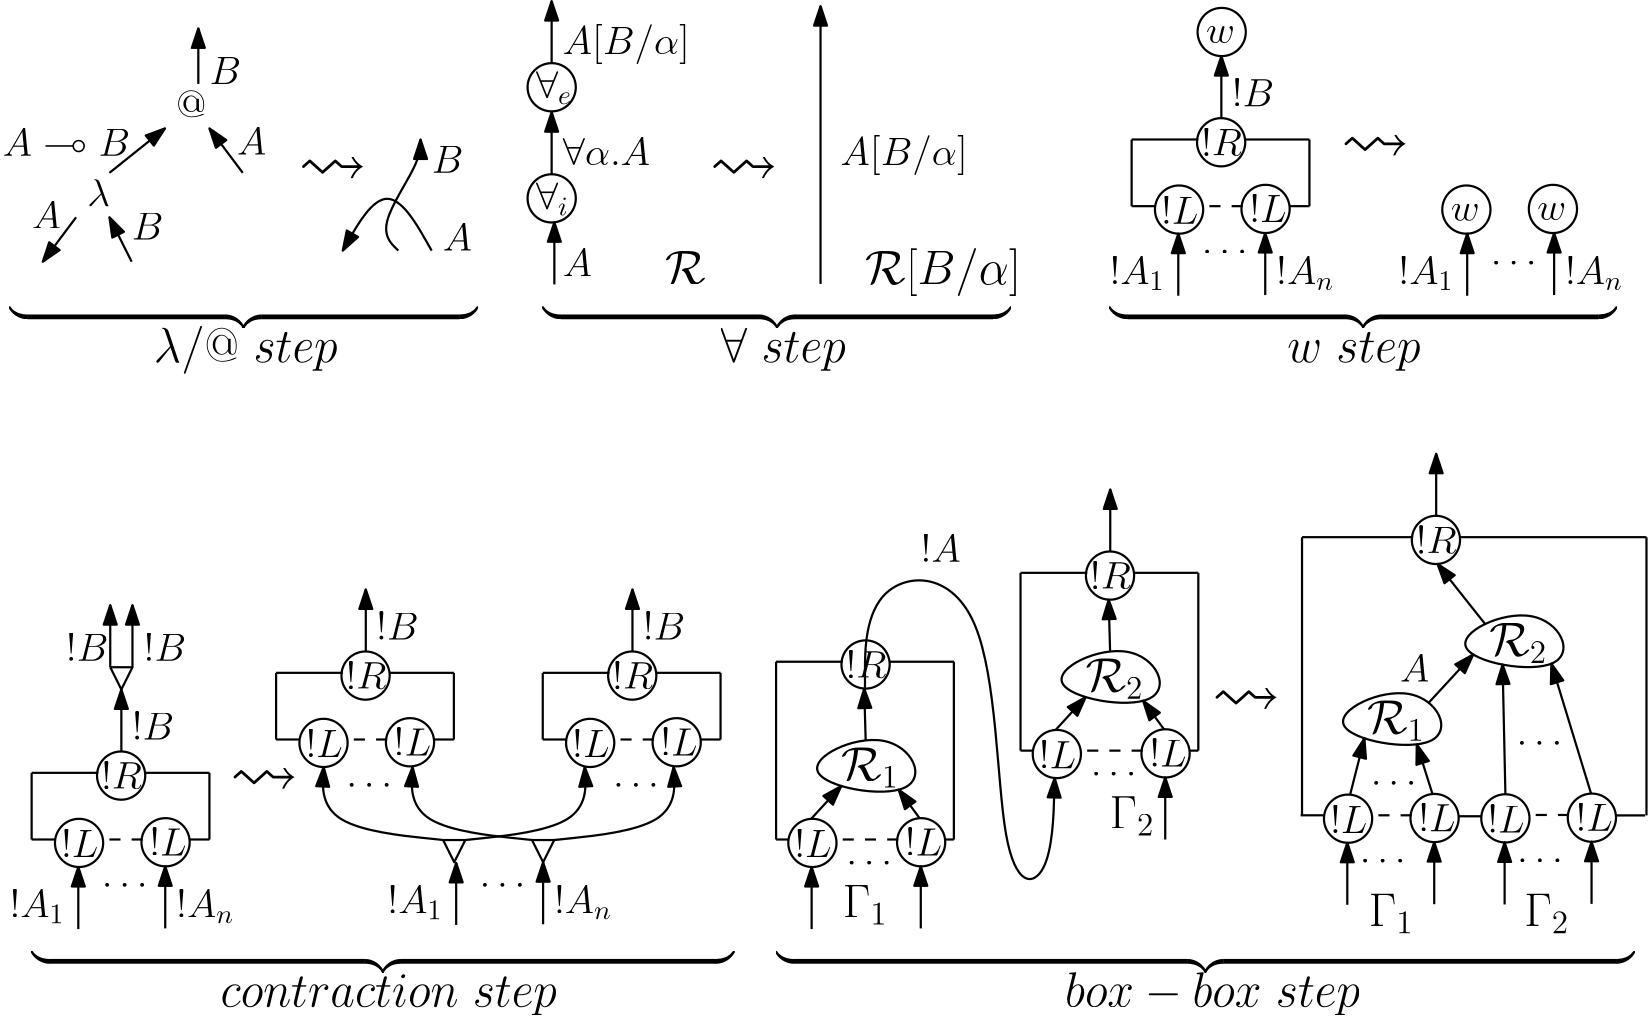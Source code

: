 <?xml version="1.0"?>
<!DOCTYPE ipe SYSTEM "ipe.dtd">
<ipe version="70010" creator="Ipe 7.0.10">
<info created="D:20100930141413" modified="D:20101007152542"/>
<preamble>\usepackage{amssymb}</preamble>
<ipestyle name="basic">
<symbol name="arrow/arc(spx)">
<path stroke="sym-stroke" fill="sym-stroke" pen="sym-pen">
0 0 m
-1 0.333 l
-1 -0.333 l
h
</path>
</symbol>
<symbol name="arrow/farc(spx)">
<path stroke="sym-stroke" fill="white" pen="sym-pen">
0 0 m
-1 0.333 l
-1 -0.333 l
h
</path>
</symbol>
<symbol name="mark/circle(sx)" transformations="translations">
<path fill="sym-stroke">
0.6 0 0 0.6 0 0 e
0.4 0 0 0.4 0 0 e
</path>
</symbol>
<symbol name="mark/disk(sx)" transformations="translations">
<path fill="sym-stroke">
0.6 0 0 0.6 0 0 e
</path>
</symbol>
<symbol name="mark/fdisk(sfx)" transformations="translations">
<group>
<path fill="sym-stroke" fillrule="eofill">
0.6 0 0 0.6 0 0 e
0.4 0 0 0.4 0 0 e
</path>
<path fill="sym-fill">
0.4 0 0 0.4 0 0 e
</path>
</group>
</symbol>
<symbol name="mark/box(sx)" transformations="translations">
<path fill="sym-stroke" fillrule="eofill">
-0.6 -0.6 m
0.6 -0.6 l
0.6 0.6 l
-0.6 0.6 l
h
-0.4 -0.4 m
0.4 -0.4 l
0.4 0.4 l
-0.4 0.4 l
h
</path>
</symbol>
<symbol name="mark/square(sx)" transformations="translations">
<path fill="sym-stroke">
-0.6 -0.6 m
0.6 -0.6 l
0.6 0.6 l
-0.6 0.6 l
h
</path>
</symbol>
<symbol name="mark/fsquare(sfx)" transformations="translations">
<group>
<path fill="sym-stroke" fillrule="eofill">
-0.6 -0.6 m
0.6 -0.6 l
0.6 0.6 l
-0.6 0.6 l
h
-0.4 -0.4 m
0.4 -0.4 l
0.4 0.4 l
-0.4 0.4 l
h
</path>
<path fill="sym-fill">
-0.4 -0.4 m
0.4 -0.4 l
0.4 0.4 l
-0.4 0.4 l
h
</path>
</group>
</symbol>
<symbol name="mark/cross(sx)" transformations="translations">
<group>
<path fill="sym-stroke">
-0.43 -0.57 m
0.57 0.43 l
0.43 0.57 l
-0.57 -0.43 l
h
</path>
<path fill="sym-stroke">
-0.43 0.57 m
0.57 -0.43 l
0.43 -0.57 l
-0.57 0.43 l
h
</path>
</group>
</symbol>
<symbol name="arrow/fnormal(spx)">
<path stroke="sym-stroke" fill="white" pen="sym-pen">
0 0 m
-1 0.333 l
-1 -0.333 l
h
</path>
</symbol>
<symbol name="arrow/pointed(spx)">
<path stroke="sym-stroke" fill="sym-stroke" pen="sym-pen">
0 0 m
-1 0.333 l
-0.8 0 l
-1 -0.333 l
h
</path>
</symbol>
<symbol name="arrow/fpointed(spx)">
<path stroke="sym-stroke" fill="white" pen="sym-pen">
0 0 m
-1 0.333 l
-0.8 0 l
-1 -0.333 l
h
</path>
</symbol>
<symbol name="arrow/linear(spx)">
<path stroke="sym-stroke" pen="sym-pen">
-1 0.333 m
0 0 l
-1 -0.333 l
</path>
</symbol>
<symbol name="arrow/fdouble(spx)">
<path stroke="sym-stroke" fill="white" pen="sym-pen">
0 0 m
-1 0.333 l
-1 -0.333 l
h
-1 0 m
-2 0.333 l
-2 -0.333 l
h
</path>
</symbol>
<symbol name="arrow/double(spx)">
<path stroke="sym-stroke" fill="sym-stroke" pen="sym-pen">
0 0 m
-1 0.333 l
-1 -0.333 l
h
-1 0 m
-2 0.333 l
-2 -0.333 l
h
</path>
</symbol>
<pen name="heavier" value="0.8"/>
<pen name="fat" value="1.2"/>
<pen name="ultrafat" value="2"/>
<symbolsize name="large" value="5"/>
<symbolsize name="small" value="2"/>
<symbolsize name="tiny" value="1.1"/>
<arrowsize name="large" value="10"/>
<arrowsize name="small" value="5"/>
<arrowsize name="tiny" value="3"/>
<color name="red" value="1 0 0"/>
<color name="green" value="0 1 0"/>
<color name="blue" value="0 0 1"/>
<color name="yellow" value="1 1 0"/>
<color name="orange" value="1 0.647 0"/>
<color name="gold" value="1 0.843 0"/>
<color name="purple" value="0.627 0.125 0.941"/>
<color name="gray" value="0.745"/>
<color name="brown" value="0.647 0.165 0.165"/>
<color name="navy" value="0 0 0.502"/>
<color name="pink" value="1 0.753 0.796"/>
<color name="seagreen" value="0.18 0.545 0.341"/>
<color name="turquoise" value="0.251 0.878 0.816"/>
<color name="violet" value="0.933 0.51 0.933"/>
<color name="darkblue" value="0 0 0.545"/>
<color name="darkcyan" value="0 0.545 0.545"/>
<color name="darkgray" value="0.663"/>
<color name="darkgreen" value="0 0.392 0"/>
<color name="darkmagenta" value="0.545 0 0.545"/>
<color name="darkorange" value="1 0.549 0"/>
<color name="darkred" value="0.545 0 0"/>
<color name="lightblue" value="0.678 0.847 0.902"/>
<color name="lightcyan" value="0.878 1 1"/>
<color name="lightgray" value="0.827"/>
<color name="lightgreen" value="0.565 0.933 0.565"/>
<color name="lightyellow" value="1 1 0.878"/>
<dashstyle name="dashed" value="[4] 0"/>
<dashstyle name="dotted" value="[1 3] 0"/>
<dashstyle name="dash dotted" value="[4 2 1 2] 0"/>
<dashstyle name="dash dot dotted" value="[4 2 1 2 1 2] 0"/>
<textsize name="large" value="\large"/>
<textsize name="Large" value="\Large"/>
<textsize name="LARGE" value="\LARGE"/>
<textsize name="huge" value="\huge"/>
<textsize name="Huge" value="\Huge"/>
<textsize name="small" value="\small"/>
<textsize name="footnote" value="\footnotesize"/>
<textsize name="tiny" value="\tiny"/>
<textstyle name="center" begin="\begin{center}" end="\end{center}"/>
<textstyle name="itemize" begin="\begin{itemize}" end="\end{itemize}"/>
<textstyle name="item" begin="\begin{itemize}\item{}" end="\end{itemize}"/>
<gridsize name="4 pts" value="4"/>
<gridsize name="8 pts (~3 mm)" value="8"/>
<gridsize name="16 pts (~6 mm)" value="16"/>
<gridsize name="32 pts (~12 mm)" value="32"/>
<gridsize name="10 pts (~3.5 mm)" value="10"/>
<gridsize name="20 pts (~7 mm)" value="20"/>
<gridsize name="14 pts (~5 mm)" value="14"/>
<gridsize name="28 pts (~10 mm)" value="28"/>
<gridsize name="56 pts (~20 mm)" value="56"/>
<anglesize name="90 deg" value="90"/>
<anglesize name="60 deg" value="60"/>
<anglesize name="45 deg" value="45"/>
<anglesize name="30 deg" value="30"/>
<anglesize name="22.5 deg" value="22.5"/>
<tiling name="falling" angle="-60" step="4" width="1"/>
<tiling name="rising" angle="30" step="4" width="1"/>
</ipestyle>
<page>
<layer name="alpha"/>
<view layers="alpha" active="alpha"/>
<text layer="alpha" matrix="1 0 0 1 -64 0" transformations="translations" pos="96 768" stroke="black" type="label" valign="baseline" size="Large">$\lambda$</text>
<text matrix="1 0 0 1 -64 0" transformations="translations" pos="128 800" stroke="black" type="label" valign="baseline" size="Large">$@$</text>
<path matrix="1 0 0 1 -64 0" stroke="black" pen="heavier" arrow="normal/normal">
104 780 m
124 796 l
</path>
<path matrix="1 0 0 1 -64 0" stroke="black" pen="heavier" arrow="normal/normal">
92 764 m
80 748 l
</path>
<path matrix="1 0 0 1 -64 0" stroke="black" pen="heavier" arrow="normal/normal">
112 748 m
104 764 l
</path>
<path matrix="1 0 0 1 -64 0" stroke="black" pen="heavier" arrow="normal/normal">
152 780 m
140 796 l
</path>
<path matrix="1 0 0 1 -64 0" stroke="black" pen="heavier" arrow="normal/normal">
136 812 m
136 832 l
</path>
<text matrix="1 0 0 1 -68 -8" transformations="translations" pos="144 820" stroke="black" type="label" valign="baseline" size="Large">$B$</text>
<text matrix="1 0 0 1 -64 0" transformations="translations" pos="76 760" stroke="black" type="label" valign="baseline" size="Large">$A$</text>
<text matrix="1 0 0 1 -74.394 26.141" transformations="translations" pos="76 760" stroke="black" type="label" valign="baseline" size="Large">$A\multimap B$</text>
<text matrix="1 0 0 1 -96 -64" transformations="translations" pos="144 820" stroke="black" type="label" valign="baseline" size="Large">$B$</text>
<text matrix="1 0 0 1 9.9291 26.572" transformations="translations" pos="76 760" stroke="black" type="label" valign="baseline" size="Large">$A$</text>
<text matrix="1 0 0 1 -4 -12" transformations="translations" pos="112 788" stroke="black" type="label" valign="baseline" size="Huge">$\leadsto$</text>
<path matrix="1 0 0 1 -12 0" stroke="black" pen="heavier" arrow="normal/normal">
168 752 m
152 780
136 752 s
</path>
<path matrix="1 0 0 1 -12 0" stroke="black" pen="heavier" arrow="normal/normal">
156 752 m
148 760
164 784
164 792 s
</path>
<text matrix="1 0 0 1 20 -20" transformations="translations" pos="140 772" stroke="black" type="label" valign="baseline" size="Large">$A$</text>
<text matrix="1 0 0 1 -12 4" transformations="translations" pos="168 776" stroke="black" type="label" valign="baseline" size="Large">$B$</text>
<text matrix="1 0 0 1 -80 -8" transformations="translations" pos="84 740" stroke="black" type="label" valign="baseline" size="Large">$\underbrace{\qquad \qquad \qquad \qquad \qquad \qquad}$</text>
<text matrix="1 0 0 1 0 -4" transformations="translations" pos="56 716" stroke="black" type="label" valign="baseline" size="LARGE">$\lambda / @\ step$</text>
<path matrix="1 0 0 1 -67.826 495.851" stroke="black" pen="heavier" arrow="normal/normal">
268 244 m
268 266.333 l
</path>
<path matrix="1 0 0 1 -132.788 410.81" stroke="black" pen="heavier">
8.67956 0 0 8.67956 332 360 e
</path>
<text matrix="1 0 0 1 -138.452 406.809" transformations="translations" pos="332 360" stroke="black" type="label" valign="baseline" size="Large">$\forall_i$</text>
<path matrix="1 0 0 1 -68.803 535.49" stroke="black" pen="heavier" arrow="normal/normal">
268 244 m
268 266.333 l
</path>
<text matrix="1 0 0 1 -136.788 406.81" transformations="translations" pos="340 376" stroke="black" type="label" valign="baseline" size="Large">$\forall \alpha. A$</text>
<text matrix="1 0 0 1 -136.788 406.81" transformations="translations" pos="340 336" stroke="black" type="label" valign="baseline" size="Large">$A$</text>
<path matrix="1 0 0 1 -132.788 450.81" stroke="black" pen="heavier">
8.67956 0 0 8.67956 332 360 e
</path>
<text matrix="1 0 0 1 -138.452 446.809" transformations="translations" pos="332 360" stroke="black" type="label" valign="baseline" size="Large">$\forall_e$</text>
<path matrix="1 0 0 1 -68.803 575.49" stroke="black" pen="heavier" arrow="normal/normal">
268 244 m
268 266.333 l
</path>
<text matrix="1 0 0 1 -136.788 446.81" transformations="translations" pos="340 376" stroke="black" type="label" valign="baseline" size="Large">$A[B/\alpha]$</text>
<text matrix="1 0 0 1 144 -12" transformations="translations" pos="112 788" stroke="black" type="label" valign="baseline" size="Huge">$\leadsto$</text>
<path matrix="1 0 0 1 -8 20" stroke="black" pen="heavier" arrow="normal/normal">
304 720 m
304 820 l
</path>
<text matrix="1 0 0 1 -36.788 406.81" transformations="translations" pos="340 376" stroke="black" type="label" valign="baseline" size="Large">$A[B/\alpha]$</text>
<text matrix="1 0 0 1 -24 -4" transformations="translations" pos="264 744" stroke="black" type="label" valign="baseline" size="LARGE">$\mathcal R$</text>
<text matrix="1 0 0 1 48 -4" transformations="translations" pos="264 744" stroke="black" type="label" valign="baseline" size="LARGE">${\mathcal R}[B/\alpha]$</text>
<text matrix="1 0 0 1 112 -8" transformations="translations" pos="84 740" stroke="black" type="label" valign="baseline" size="Large">$\underbrace{\qquad \qquad \qquad \qquad \qquad \qquad}$</text>
<text matrix="1 0 0 1 -36 -4" transformations="translations" pos="296 716" stroke="black" type="label" valign="baseline" size="LARGE">$\forall\ step$</text>
<path matrix="1 0 0 1 108.212 431.01" stroke="black" pen="heavier">
8.67956 0 0 8.67956 332 360 e
</path>
<text matrix="1 0 0 1 100.945 426.066" transformations="translations" pos="332 360" stroke="black" type="label" valign="baseline" size="Large">$!R$</text>
<path matrix="1 0 0 1 93.071 406.772" stroke="black" pen="heavier">
8.67956 0 0 8.67956 332 360 e
</path>
<text matrix="1 0 0 1 86.549 401.668" transformations="translations" pos="332 360" stroke="black" type="label" valign="baseline" size="Large">$!L$</text>
<path matrix="1 0 0 1 124.212 407.01" stroke="black" pen="heavier">
8.67956 0 0 8.67956 332 360 e
</path>
<text matrix="1 0 0 1 118.303 402.274" transformations="translations" pos="332 360" stroke="black" type="label" valign="baseline" size="Large">$!L$</text>
<path matrix="1 0 0 0.375 136 594" stroke="black" pen="heavier">
336 464 m
336 528 l
336 528 l
336 528 l
</path>
<path matrix="1 0 0 0.375 168 594" stroke="black" pen="heavier">
240 528 m
240 464 l
</path>
<path matrix="0.6 0 0 1 264 264" stroke="black" pen="heavier">
240 528 m
280 528 l
</path>
<path matrix="0.580276 0 0 -39.3073 277.027 21546.25" stroke="black" pen="heavier">
296 528 m
336 528 l
</path>
<path matrix="0.357096 0 0 1 352.016 304" stroke="black" pen="heavier">
336 464 m
316 464 l
</path>
<path matrix="0.596911 0 0 1 268.917 304" stroke="black" dash="dashed" pen="heavier">
300 464 m
276 464 l
</path>
<path matrix="0.424328 0 0 1.16667 306.161 226.667" stroke="black" pen="heavier">
260 464 m
240 464 l
</path>
<path matrix="1 0 0 1 156.794 491.764" stroke="black" pen="heavier" arrow="normal/normal">
268 244 m
268 266.333 l
</path>
<path matrix="1 0 0 1 188.089 491.998" stroke="black" pen="heavier" arrow="normal/normal">
268 244 m
268 266.333 l
</path>
<text matrix="1 0 0 1 145.262 295.001" transformations="translations" pos="288 456" stroke="black" type="label" valign="baseline" size="Large">$\dots$</text>
<text matrix="1 0 0 1 132 316" transformations="translations" pos="268 424" stroke="black" type="label" valign="baseline" size="Large">$!A_1$</text>
<text matrix="1 0 0 1 152 316" transformations="translations" pos="308 424" stroke="black" type="label" valign="baseline" size="Large">$!A_n$</text>
<path matrix="1 0 0 1 172.292 555.689" stroke="black" pen="heavier" arrow="normal/normal">
268 244 m
268 266.333 l
</path>
<text matrix="1 0 0 1 148 260" transformations="translations" pos="296 544" stroke="black" type="label" valign="baseline" size="Large">$!B$</text>
<path matrix="1 0 0 1 108.415 470.701" stroke="black" pen="heavier">
8.67956 0 0 8.67956 332 360 e
</path>
<text matrix="1 0 0 1 102.751 466.7" transformations="translations" pos="332 360" stroke="black" type="label" valign="baseline" size="Large">$w$</text>
<path matrix="1 0 0 1 196.502 406.772" stroke="black" pen="heavier">
8.67956 0 0 8.67956 332 360 e
</path>
<text matrix="1 0 0 1 190.838 402.771" transformations="translations" pos="332 360" stroke="black" type="label" valign="baseline" size="Large">$w$</text>
<path matrix="1 0 0 1 260.794 491.764" stroke="black" pen="heavier" arrow="normal/normal">
268 244 m
268 266.333 l
</path>
<path matrix="1 0 0 1 292.089 491.998" stroke="black" pen="heavier" arrow="normal/normal">
268 244 m
268 266.333 l
</path>
<text matrix="1 0 0 1 249.262 291.001" transformations="translations" pos="288 456" stroke="black" type="label" valign="baseline" size="Large">$\dots$</text>
<text matrix="1 0 0 1 236 316" transformations="translations" pos="268 424" stroke="black" type="label" valign="baseline" size="Large">$!A_1$</text>
<text matrix="1 0 0 1 256 316" transformations="translations" pos="308 424" stroke="black" type="label" valign="baseline" size="Large">$!A_n$</text>
<path matrix="1 0 0 1 227.667 407" stroke="black" pen="heavier">
8.67956 0 0 8.67956 332 360 e
</path>
<text matrix="1 0 0 1 222.003 402.999" transformations="translations" pos="332 360" stroke="black" type="label" valign="baseline" size="Large">$w$</text>
<text matrix="1 0 0 1 371.288 -3.81737" transformations="translations" pos="112 788" stroke="black" type="label" valign="baseline" size="Huge">$\leadsto$</text>
<text matrix="1 0 0 1 316 -8" transformations="translations" pos="84 740" stroke="black" type="label" valign="baseline" size="Large">$\underbrace{\qquad \qquad \qquad \qquad \qquad \qquad \quad}$</text>
<text matrix="1 0 0 1 168 -4" transformations="translations" pos="296 716" stroke="black" type="label" valign="baseline" size="LARGE">$w\ step$</text>
<path matrix="1 0 0 1 -287.788 203.01" stroke="black" pen="heavier">
8.67956 0 0 8.67956 332 360 e
</path>
<text matrix="1 0 0 1 -295.055 198.066" transformations="translations" pos="332 360" stroke="black" type="label" valign="baseline" size="Large">$!R$</text>
<path matrix="1 0 0 1 -302.929 178.772" stroke="black" pen="heavier">
8.67956 0 0 8.67956 332 360 e
</path>
<text matrix="1 0 0 1 -309.451 173.668" transformations="translations" pos="332 360" stroke="black" type="label" valign="baseline" size="Large">$!L$</text>
<path matrix="1 0 0 1 -271.788 179.01" stroke="black" pen="heavier">
8.67956 0 0 8.67956 332 360 e
</path>
<text matrix="1 0 0 1 -277.697 174.274" transformations="translations" pos="332 360" stroke="black" type="label" valign="baseline" size="Large">$!L$</text>
<path matrix="1 0 0 0.375 -260 366" stroke="black" pen="heavier">
336 464 m
336 528 l
336 528 l
336 528 l
</path>
<path matrix="1 0 0 0.375 -228 366" stroke="black" pen="heavier">
240 528 m
240 464 l
</path>
<path matrix="0.6 0 0 1 -132 36" stroke="black" pen="heavier">
240 528 m
280 528 l
</path>
<path matrix="0.580276 0 0 -39.3073 -118.973 21318.25" stroke="black" pen="heavier">
296 528 m
336 528 l
</path>
<path matrix="0.357096 0 0 1 -43.984 76" stroke="black" pen="heavier">
336 464 m
316 464 l
</path>
<path matrix="0.596911 0 0 1 -127.083 76" stroke="black" dash="dashed" pen="heavier">
300 464 m
276 464 l
</path>
<path matrix="0.424328 0 0 1.16667 -89.839 -1.333" stroke="black" pen="heavier">
260 464 m
240 464 l
</path>
<path matrix="1 0 0 1 -239.206 263.764" stroke="black" pen="heavier" arrow="normal/normal">
268 244 m
268 266.333 l
</path>
<path matrix="1 0 0 1 -207.911 263.998" stroke="black" pen="heavier" arrow="normal/normal">
268 244 m
268 266.333 l
</path>
<text matrix="1 0 0 1 -250.738 67.001" transformations="translations" pos="288 456" stroke="black" type="label" valign="baseline" size="Large">$\dots$</text>
<text matrix="1 0 0 1 -264 88" transformations="translations" pos="268 424" stroke="black" type="label" valign="baseline" size="Large">$!A_1$</text>
<text matrix="1 0 0 1 -244 88" transformations="translations" pos="308 424" stroke="black" type="label" valign="baseline" size="Large">$!A_n$</text>
<path matrix="1 0 0 1 -223.708 327.689" stroke="black" pen="heavier" arrow="normal/normal">
268 244 m
268 266.333 l
</path>
<text matrix="1 0 0 1 -248 32" transformations="translations" pos="296 544" stroke="black" type="label" valign="baseline" size="Large">$!B$</text>
<text matrix="1 0 0 1 -28.712 -231.817" transformations="translations" pos="112 788" stroke="black" type="label" valign="baseline" size="Huge">$\leadsto$</text>
<path matrix="1 0 0 1 -51.708 122.022" stroke="black" pen="heavier">
92 480 m
100 480 l
96 472 l
92 480 l
</path>
<path matrix="1 0 0 1 -227.708 358.022" stroke="black" pen="heavier" arrow="normal/normal">
268 244 m
268 266.333 l
</path>
<path matrix="1 0 0 1 -219.708 358.022" stroke="black" pen="heavier" arrow="normal/normal">
268 244 m
268 266.333 l
</path>
<text matrix="1 0 0 1 -51.708 124.355" transformations="translations" pos="104 480" stroke="black" type="label" valign="baseline" size="Large">$! B$</text>
<text matrix="1 0 0 1 -51.708 124.355" transformations="translations" pos="76 480" stroke="black" type="label" valign="baseline" size="Large">$! B$</text>
<path matrix="1 0 0 1 -199.788 239.01" stroke="black" pen="heavier">
8.67956 0 0 8.67956 332 360 e
</path>
<text matrix="1 0 0 1 -207.055 234.066" transformations="translations" pos="332 360" stroke="black" type="label" valign="baseline" size="Large">$!R$</text>
<path matrix="1 0 0 1 -214.929 214.772" stroke="black" pen="heavier">
8.67956 0 0 8.67956 332 360 e
</path>
<text matrix="1 0 0 1 -221.451 209.668" transformations="translations" pos="332 360" stroke="black" type="label" valign="baseline" size="Large">$!L$</text>
<path matrix="1 0 0 1 -183.788 215.01" stroke="black" pen="heavier">
8.67956 0 0 8.67956 332 360 e
</path>
<text matrix="1 0 0 1 -189.697 210.274" transformations="translations" pos="332 360" stroke="black" type="label" valign="baseline" size="Large">$!L$</text>
<path matrix="1 0 0 0.375 -172 402" stroke="black" pen="heavier">
336 464 m
336 528 l
336 528 l
336 528 l
</path>
<path matrix="1 0 0 0.375 -140 402" stroke="black" pen="heavier">
240 528 m
240 464 l
</path>
<path matrix="0.6 0 0 1 -44 72" stroke="black" pen="heavier">
240 528 m
280 528 l
</path>
<path matrix="0.580276 0 0 -39.3073 -30.973 21354.25" stroke="black" pen="heavier">
296 528 m
336 528 l
</path>
<path matrix="0.357096 0 0 1 44.016 112" stroke="black" pen="heavier">
336 464 m
316 464 l
</path>
<path matrix="0.596911 0 0 1 -39.083 112" stroke="black" dash="dashed" pen="heavier">
300 464 m
276 464 l
</path>
<path matrix="0.424328 0 0 1.16667 -1.839 34.667" stroke="black" pen="heavier">
260 464 m
240 464 l
</path>
<text matrix="1 0 0 1 -162.738 103.001" transformations="translations" pos="288 456" stroke="black" type="label" valign="baseline" size="Large">$\dots$</text>
<path matrix="1 0 0 1 -135.708 363.689" stroke="black" pen="heavier" arrow="normal/normal">
268 244 m
268 266.333 l
</path>
<text matrix="1 0 0 1 -160 68" transformations="translations" pos="296 544" stroke="black" type="label" valign="baseline" size="Large">$!B$</text>
<path matrix="1 0 0 1 -103.788 239.01" stroke="black" pen="heavier">
8.67956 0 0 8.67956 332 360 e
</path>
<text matrix="1 0 0 1 -111.055 234.066" transformations="translations" pos="332 360" stroke="black" type="label" valign="baseline" size="Large">$!R$</text>
<path matrix="1 0 0 1 -118.929 214.772" stroke="black" pen="heavier">
8.67956 0 0 8.67956 332 360 e
</path>
<text matrix="1 0 0 1 -125.451 209.668" transformations="translations" pos="332 360" stroke="black" type="label" valign="baseline" size="Large">$!L$</text>
<path matrix="1 0 0 1 -87.788 215.01" stroke="black" pen="heavier">
8.67956 0 0 8.67956 332 360 e
</path>
<text matrix="1 0 0 1 -93.697 210.274" transformations="translations" pos="332 360" stroke="black" type="label" valign="baseline" size="Large">$!L$</text>
<path matrix="1 0 0 0.375 -76 402" stroke="black" pen="heavier">
336 464 m
336 528 l
336 528 l
336 528 l
</path>
<path matrix="1 0 0 0.375 -44 402" stroke="black" pen="heavier">
240 528 m
240 464 l
</path>
<path matrix="0.6 0 0 1 52 72" stroke="black" pen="heavier">
240 528 m
280 528 l
</path>
<path matrix="0.580276 0 0 -39.3073 65.027 21354.25" stroke="black" pen="heavier">
296 528 m
336 528 l
</path>
<path matrix="0.357096 0 0 1 140.016 112" stroke="black" pen="heavier">
336 464 m
316 464 l
</path>
<path matrix="0.596911 0 0 1 56.917 112" stroke="black" dash="dashed" pen="heavier">
300 464 m
276 464 l
</path>
<path matrix="0.424328 0 0 1.16667 94.161 34.667" stroke="black" pen="heavier">
260 464 m
240 464 l
</path>
<text matrix="1 0 0 1 -66.738 103.001" transformations="translations" pos="288 456" stroke="black" type="label" valign="baseline" size="Large">$\dots$</text>
<path matrix="1 0 0 1 -39.708 363.689" stroke="black" pen="heavier" arrow="normal/normal">
268 244 m
268 266.333 l
</path>
<text matrix="1 0 0 1 -64 68" transformations="translations" pos="296 544" stroke="black" type="label" valign="baseline" size="Large">$!B$</text>
<path matrix="1 0 0 1 68.1226 59.8169" stroke="black" pen="heavier">
92 480 m
100 480 l
96 472 l
92 480 l
</path>
<path matrix="1 0 0 1 100.123 59.8169" stroke="black" pen="heavier">
92 480 m
100 480 l
96 472 l
92 480 l
</path>
<path matrix="1 0 0 0.567811 -4.00035 217.404" stroke="black" pen="heavier" arrow="normal/normal">
196.123 567.817 m
152 576
153.125 614.093 s
</path>
<text matrix="1 0 0 1 -114.738 67.001" transformations="translations" pos="288 456" stroke="black" type="label" valign="baseline" size="Large">$\dots$</text>
<path matrix="1 0 0 1 -103.172 265.25" stroke="black" pen="heavier" arrow="normal/normal">
268 244 m
268 266.333 l
</path>
<path matrix="1 0 0 1 -71.8774 265.484" stroke="black" pen="heavier" arrow="normal/normal">
268 244 m
268 266.333 l
</path>
<text matrix="1 0 0 1 -127.966 89.4859" transformations="translations" pos="268 424" stroke="black" type="label" valign="baseline" size="Large">$!A_1$</text>
<text matrix="1 0 0 1 -107.966 89.4859" transformations="translations" pos="308 424" stroke="black" type="label" valign="baseline" size="Large">$!A_n$</text>
<path matrix="1 0 0 0.567811 -36.0004 217.404" stroke="black" pen="heavier" arrow="normal/normal">
196.123 567.817 m
152 576
153.125 614.093 s
</path>
<path matrix="-1 0 0 0.567811 364.246 217.404" stroke="black" pen="heavier" arrow="normal/normal">
196.123 567.817 m
152 576
153.125 614.093 s
</path>
<path matrix="-1 0 0 0.567811 396.246 217.404" stroke="black" pen="heavier" arrow="normal/normal">
196.123 567.817 m
152 576
153.125 614.093 s
</path>
<text matrix="1 0 0 1 -72 -240" transformations="translations" pos="84 740" stroke="black" type="label" valign="baseline" size="Large">$\underbrace{\qquad \qquad \qquad \qquad \qquad \qquad \qquad \qquad \qquad}$</text>
<text matrix="1 0 0 1 -60 -56" transformations="translations" pos="140 536" stroke="black" type="label" valign="baseline" size="LARGE">$contraction\ step$</text>
<path matrix="1 0 0 1 -19.788 243.01" stroke="black" pen="heavier">
8.67956 0 0 8.67956 332 360 e
</path>
<text matrix="1 0 0 1 -27.055 238.066" transformations="translations" pos="332 360" stroke="black" type="label" valign="baseline" size="Large">$!R$</text>
<path matrix="1 0 0 1 -38.929 178.772" stroke="black" pen="heavier">
8.67956 0 0 8.67956 332 360 e
</path>
<text matrix="1 0 0 1 -45.451 173.668" transformations="translations" pos="332 360" stroke="black" type="label" valign="baseline" size="Large">$!L$</text>
<path matrix="1 0 0 1 0.212 179.01" stroke="black" pen="heavier">
8.67956 0 0 8.67956 332 360 e
</path>
<text matrix="1 0 0 1 -5.697 174.274" transformations="translations" pos="332 360" stroke="black" type="label" valign="baseline" size="Large">$!L$</text>
<path matrix="1 0 0 1 8 76" stroke="black" pen="heavier">
336 464 m
336 528 l
336 528 l
336 528 l
</path>
<path matrix="1 0 0 1 40 76" stroke="black" pen="heavier">
240 528 m
240 464 l
</path>
<path matrix="0.6 0 0 1 136 76" stroke="black" pen="heavier">
240 528 m
280 528 l
</path>
<path matrix="0.580276 0 0 -39.3073 149.027 21358.25" stroke="black" pen="heavier">
296 528 m
336 528 l
</path>
<path matrix="0.157101 0 0 1 291.214 76" stroke="black" pen="heavier">
336 464 m
316 464 l
</path>
<path matrix="0.930007 0 0 1 44.982 76" stroke="black" dash="dashed" pen="heavier">
300 464 m
276 464 l
</path>
<path matrix="0.224324 0 0 1 226.162 76" stroke="black" pen="heavier">
260 464 m
240 464 l
</path>
<path matrix="0.977619 0 0 0.700807 198.607 360.623" stroke="black" pen="heavier">
128 320
80 288
144 272 u
</path>
<path matrix="0.977619 0 0 0.700807 29.658 217.141" stroke="black" pen="heavier" arrow="normal/normal">
269.074 471.452 m
280.075 488.197 l
</path>
<path matrix="0.977619 0 0 0.700807 29.658 217.141" stroke="black" pen="heavier" arrow="normal/normal">
308.895 471.663 m
301.212 486.285 l
</path>
<path matrix="1 0 0 1 24 76" stroke="black" pen="heavier" arrow="normal/normal">
288.247 499.675 m
287.725 518.344 l
</path>
<path matrix="1 0 0 1 24.794 263.764" stroke="black" pen="heavier" arrow="normal/normal">
268 244 m
268 266.333 l
</path>
<path matrix="1 0 0 1 64.089 263.998" stroke="black" pen="heavier" arrow="normal/normal">
268 244 m
268 266.333 l
</path>
<text matrix="1 0 0 1 17.262 75.001" transformations="translations" pos="288 456" stroke="black" type="label" valign="baseline" size="Large">$\dots$</text>
<text matrix="1 0 0 1 36 96" transformations="translations" pos="296 544" stroke="black" type="label" valign="baseline" size="Large">$!A$</text>
<text matrix="1 0 0 1 -40 28" transformations="translations" pos="344 484" stroke="black" type="label" valign="baseline" size="LARGE">$\Gamma_1$</text>
<text matrix="1 0 0 1 -44.6375 25.2749" transformations="translations" pos="348 536" stroke="black" type="label" valign="baseline" size="LARGE">$\mathcal R_1$</text>
<path matrix="1 0 0 1 68.212 275.01" stroke="black" pen="heavier">
8.67956 0 0 8.67956 332 360 e
</path>
<text matrix="1 0 0 1 60.945 270.066" transformations="translations" pos="332 360" stroke="black" type="label" valign="baseline" size="Large">$!R$</text>
<path matrix="1 0 0 1 49.071 210.772" stroke="black" pen="heavier">
8.67956 0 0 8.67956 332 360 e
</path>
<text matrix="1 0 0 1 42.549 205.668" transformations="translations" pos="332 360" stroke="black" type="label" valign="baseline" size="Large">$!L$</text>
<path matrix="1 0 0 1 88.212 211.01" stroke="black" pen="heavier">
8.67956 0 0 8.67956 332 360 e
</path>
<text matrix="1 0 0 1 82.303 206.274" transformations="translations" pos="332 360" stroke="black" type="label" valign="baseline" size="Large">$!L$</text>
<path matrix="1 0 0 1 96 108" stroke="black" pen="heavier">
336 464 m
336 528 l
336 528 l
336 528 l
</path>
<path matrix="1 0 0 1 128 108" stroke="black" pen="heavier">
240 528 m
240 464 l
</path>
<path matrix="0.6 0 0 1 224 108" stroke="black" pen="heavier">
240 528 m
280 528 l
</path>
<path matrix="0.580276 0 0 -39.3073 237.027 21390.25" stroke="black" pen="heavier">
296 528 m
336 528 l
</path>
<path matrix="0.157101 0 0 1 379.214 108" stroke="black" pen="heavier">
336 464 m
316 464 l
</path>
<path matrix="0.930007 0 0 1 132.982 108" stroke="black" dash="dashed" pen="heavier">
300 464 m
276 464 l
</path>
<path matrix="0.224324 0 0 1 314.162 108" stroke="black" pen="heavier">
260 464 m
240 464 l
</path>
<path matrix="0.977619 0 0 0.700807 286.607 392.623" stroke="black" pen="heavier">
128 320
80 288
144 272 u
</path>
<path matrix="0.977619 0 0 0.700807 117.658 249.141" stroke="black" pen="heavier" arrow="normal/normal">
269.074 471.452 m
280.075 488.197 l
</path>
<path matrix="0.977619 0 0 0.700807 117.658 249.141" stroke="black" pen="heavier" arrow="normal/normal">
308.895 471.663 m
301.212 486.285 l
</path>
<path matrix="1 0 0 1 112 108" stroke="black" pen="heavier" arrow="normal/normal">
288.247 499.675 m
287.725 518.344 l
</path>
<path matrix="1 0 0 1 152.089 295.998" stroke="black" pen="heavier" arrow="normal/normal">
268 244 m
268 266.333 l
</path>
<text matrix="1 0 0 1 105.262 107.001" transformations="translations" pos="288 456" stroke="black" type="label" valign="baseline" size="Large">$\dots$</text>
<path matrix="1 0 0 1 132.292 399.689" stroke="black" pen="heavier" arrow="normal/normal">
268 244 m
268 266.333 l
</path>
<text matrix="1 0 0 1 56 60" transformations="translations" pos="344 484" stroke="black" type="label" valign="baseline" size="LARGE">$\Gamma_2$</text>
<text matrix="1 0 0 1 43.3625 57.2749" transformations="translations" pos="348 536" stroke="black" type="label" valign="baseline" size="LARGE">$\mathcal R_2$</text>
<text matrix="1 0 0 1 324.877 -203.081" transformations="translations" pos="112 788" stroke="black" type="label" valign="baseline" size="Huge">$\leadsto$</text>
<path matrix="1 0 0 1 185.548 287.852" stroke="black" pen="heavier">
8.67956 0 0 8.67956 332 360 e
</path>
<text matrix="1 0 0 1 178.281 282.908" transformations="translations" pos="332 360" stroke="black" type="label" valign="baseline" size="Large">$!R$</text>
<path matrix="1 0 0 1 153.908 187.492" stroke="black" pen="heavier">
8.67956 0 0 8.67956 332 360 e
</path>
<text matrix="1 0 0 1 147.386 182.388" transformations="translations" pos="332 360" stroke="black" type="label" valign="baseline" size="Large">$!L$</text>
<path matrix="1 0 0 1 185.049 187.73" stroke="black" pen="heavier">
8.67956 0 0 8.67956 332 360 e
</path>
<text matrix="1 0 0 1 179.14 182.994" transformations="translations" pos="332 360" stroke="black" type="label" valign="baseline" size="Large">$!L$</text>
<path matrix="1 0 0 1.56441 257.336 -177.211" stroke="black" pen="heavier">
336 464 m
336 528 l
336 528 l
336 528 l
</path>
<path matrix="1 0 0 1.56441 229.336 -177.169" stroke="black" pen="heavier">
240 528 m
240 464 l
</path>
<path matrix="1 0 0 1 229.336 120.842" stroke="black" pen="heavier">
240 528 m
280 528 l
</path>
<path matrix="1.68028 0 0 -39.3073 28.7633 21403.09" stroke="black" pen="heavier">
296 528 m
336 528 l
</path>
<path matrix="0.596911 0 0 1 329.753 84.7196" stroke="black" dash="dashed" pen="heavier">
300 464 m
276 464 l
</path>
<path matrix="0.409748 0 0 1 370.497 84.7196" stroke="black" pen="heavier">
260 464 m
240 464 l
</path>
<path matrix="1 0 0 1 217.631 272.484" stroke="black" pen="heavier" arrow="normal/normal">
268 244 m
268 266.333 l
</path>
<path matrix="1 0 0 1 248.926 272.718" stroke="black" pen="heavier" arrow="normal/normal">
268 244 m
268 266.333 l
</path>
<text matrix="1 0 0 1 202.099 75.7206" transformations="translations" pos="288 456" stroke="black" type="label" valign="baseline" size="Large">$\dots$</text>
<path matrix="1 0 0 1 249.628 412.531" stroke="black" pen="heavier" arrow="normal/normal">
268 244 m
268 266.333 l
</path>
<path matrix="0.525472 0 0 1 416.278 84.6776" stroke="black" pen="heavier">
336 464 m
316 464 l
</path>
<path matrix="1 0 0 1 210.546 187.614" stroke="black" pen="heavier">
8.67956 0 0 8.67956 332 360 e
</path>
<text matrix="1 0 0 1 204.024 182.51" transformations="translations" pos="332 360" stroke="black" type="label" valign="baseline" size="Large">$!L$</text>
<path matrix="1 0 0 1 241.687 187.852" stroke="black" pen="heavier">
8.67956 0 0 8.67956 332 360 e
</path>
<text matrix="1 0 0 1 235.778 183.116" transformations="translations" pos="332 360" stroke="black" type="label" valign="baseline" size="Large">$!L$</text>
<path matrix="0.596911 0 0 1 386.392 84.8421" stroke="black" dash="dashed" pen="heavier">
300 464 m
276 464 l
</path>
<path matrix="1 0 0 1 274.269 272.606" stroke="black" pen="heavier" arrow="normal/normal">
268 244 m
268 266.333 l
</path>
<path matrix="1 0 0 1 305.564 272.84" stroke="black" pen="heavier" arrow="normal/normal">
268 244 m
268 266.333 l
</path>
<text matrix="1 0 0 1 258.737 75.8431" transformations="translations" pos="288 456" stroke="black" type="label" valign="baseline" size="Large">$\dots$</text>
<path matrix="0.409748 0 0 1 427.365 84.3707" stroke="black" pen="heavier">
260 464 m
240 464 l
</path>
<path matrix="0.977619 0 0 0.700807 387.943 377.465" stroke="black" pen="heavier">
128 320
80 288
144 272 u
</path>
<text matrix="1 0 0 1 144.698 42.117" transformations="translations" pos="348 536" stroke="black" type="label" valign="baseline" size="LARGE">$\mathcal R_1$</text>
<path matrix="0.977619 0 0 0.700807 431.943 405.465" stroke="black" pen="heavier">
128 320
80 288
144 272 u
</path>
<text matrix="1 0 0 1 188.698 70.117" transformations="translations" pos="348 536" stroke="black" type="label" valign="baseline" size="LARGE">$\mathcal R_2$</text>
<path matrix="1 0 0 1 21.3358 40.8421" stroke="black" pen="heavier" arrow="normal/normal">
465.318 515.297 m
470.465 535.592 l
</path>
<path matrix="1 0 0 1 21.3358 40.8421" stroke="black" pen="heavier" arrow="normal/normal">
494.967 515.535 m
489.316 533.424 l
</path>
<path matrix="1 0 0 1 21.3358 40.8421" stroke="black" pen="heavier" arrow="normal/normal">
521.216 515.452 m
520.2 562.119 l
</path>
<path matrix="1 0 0 1 21.3358 40.8421" stroke="black" pen="heavier" arrow="normal/normal">
552.052 515.684 m
537.768 562.463 l
</path>
<text matrix="1 0 0 1 206.099 103.721" transformations="translations" pos="288 456" stroke="black" type="label" valign="baseline" size="Large">$\dots$</text>
<text matrix="1 0 0 1 258.567 118.121" transformations="translations" pos="288 456" stroke="black" type="label" valign="baseline" size="Large">$\dots$</text>
<text matrix="1 0 0 1 149.336 24.8421" transformations="translations" pos="344 484" stroke="black" type="label" valign="baseline" size="LARGE">$\Gamma_1$</text>
<text matrix="1 0 0 1 205.336 24.8421" transformations="translations" pos="344 484" stroke="black" type="label" valign="baseline" size="LARGE">$\Gamma_2$</text>
<path matrix="1 0 0 1 21.3358 40.8421" stroke="black" pen="heavier" arrow="normal/normal">
493.585 548.388 m
509.632 565.773 l
</path>
<text matrix="1 0 0 1 208.597 52.8461" transformations="translations" pos="296 544" stroke="black" type="label" valign="baseline" size="Large">$A$</text>
<path matrix="1 0 0 1 21.3358 40.8421" stroke="black" pen="heavier" arrow="normal/normal">
513.909 576.734 m
496.778 598.349 l
</path>
<path matrix="0.988946 0 0 1.76272 -4.46273 -435.731" stroke="black" pen="heavier" arrow="normal/normal">
320 584 m
320 608
368 608
368 544
388 544
389.038 566.093 s
</path>
<text matrix="0.190584 0 0 3.5974 263.991 -2162.08" transformations="translations" pos="84 740" stroke="black" type="label" valign="baseline" size="Large">$\underbrace{\qquad \qquad \qquad \qquad \qquad \qquad \qquad \qquad \qquad \qquad \qquad}$</text>
<text matrix="1 0 0 1 244 -56" transformations="translations" pos="140 536" stroke="black" type="label" valign="baseline" size="LARGE">$box-box\ step$</text>
</page>
</ipe>
